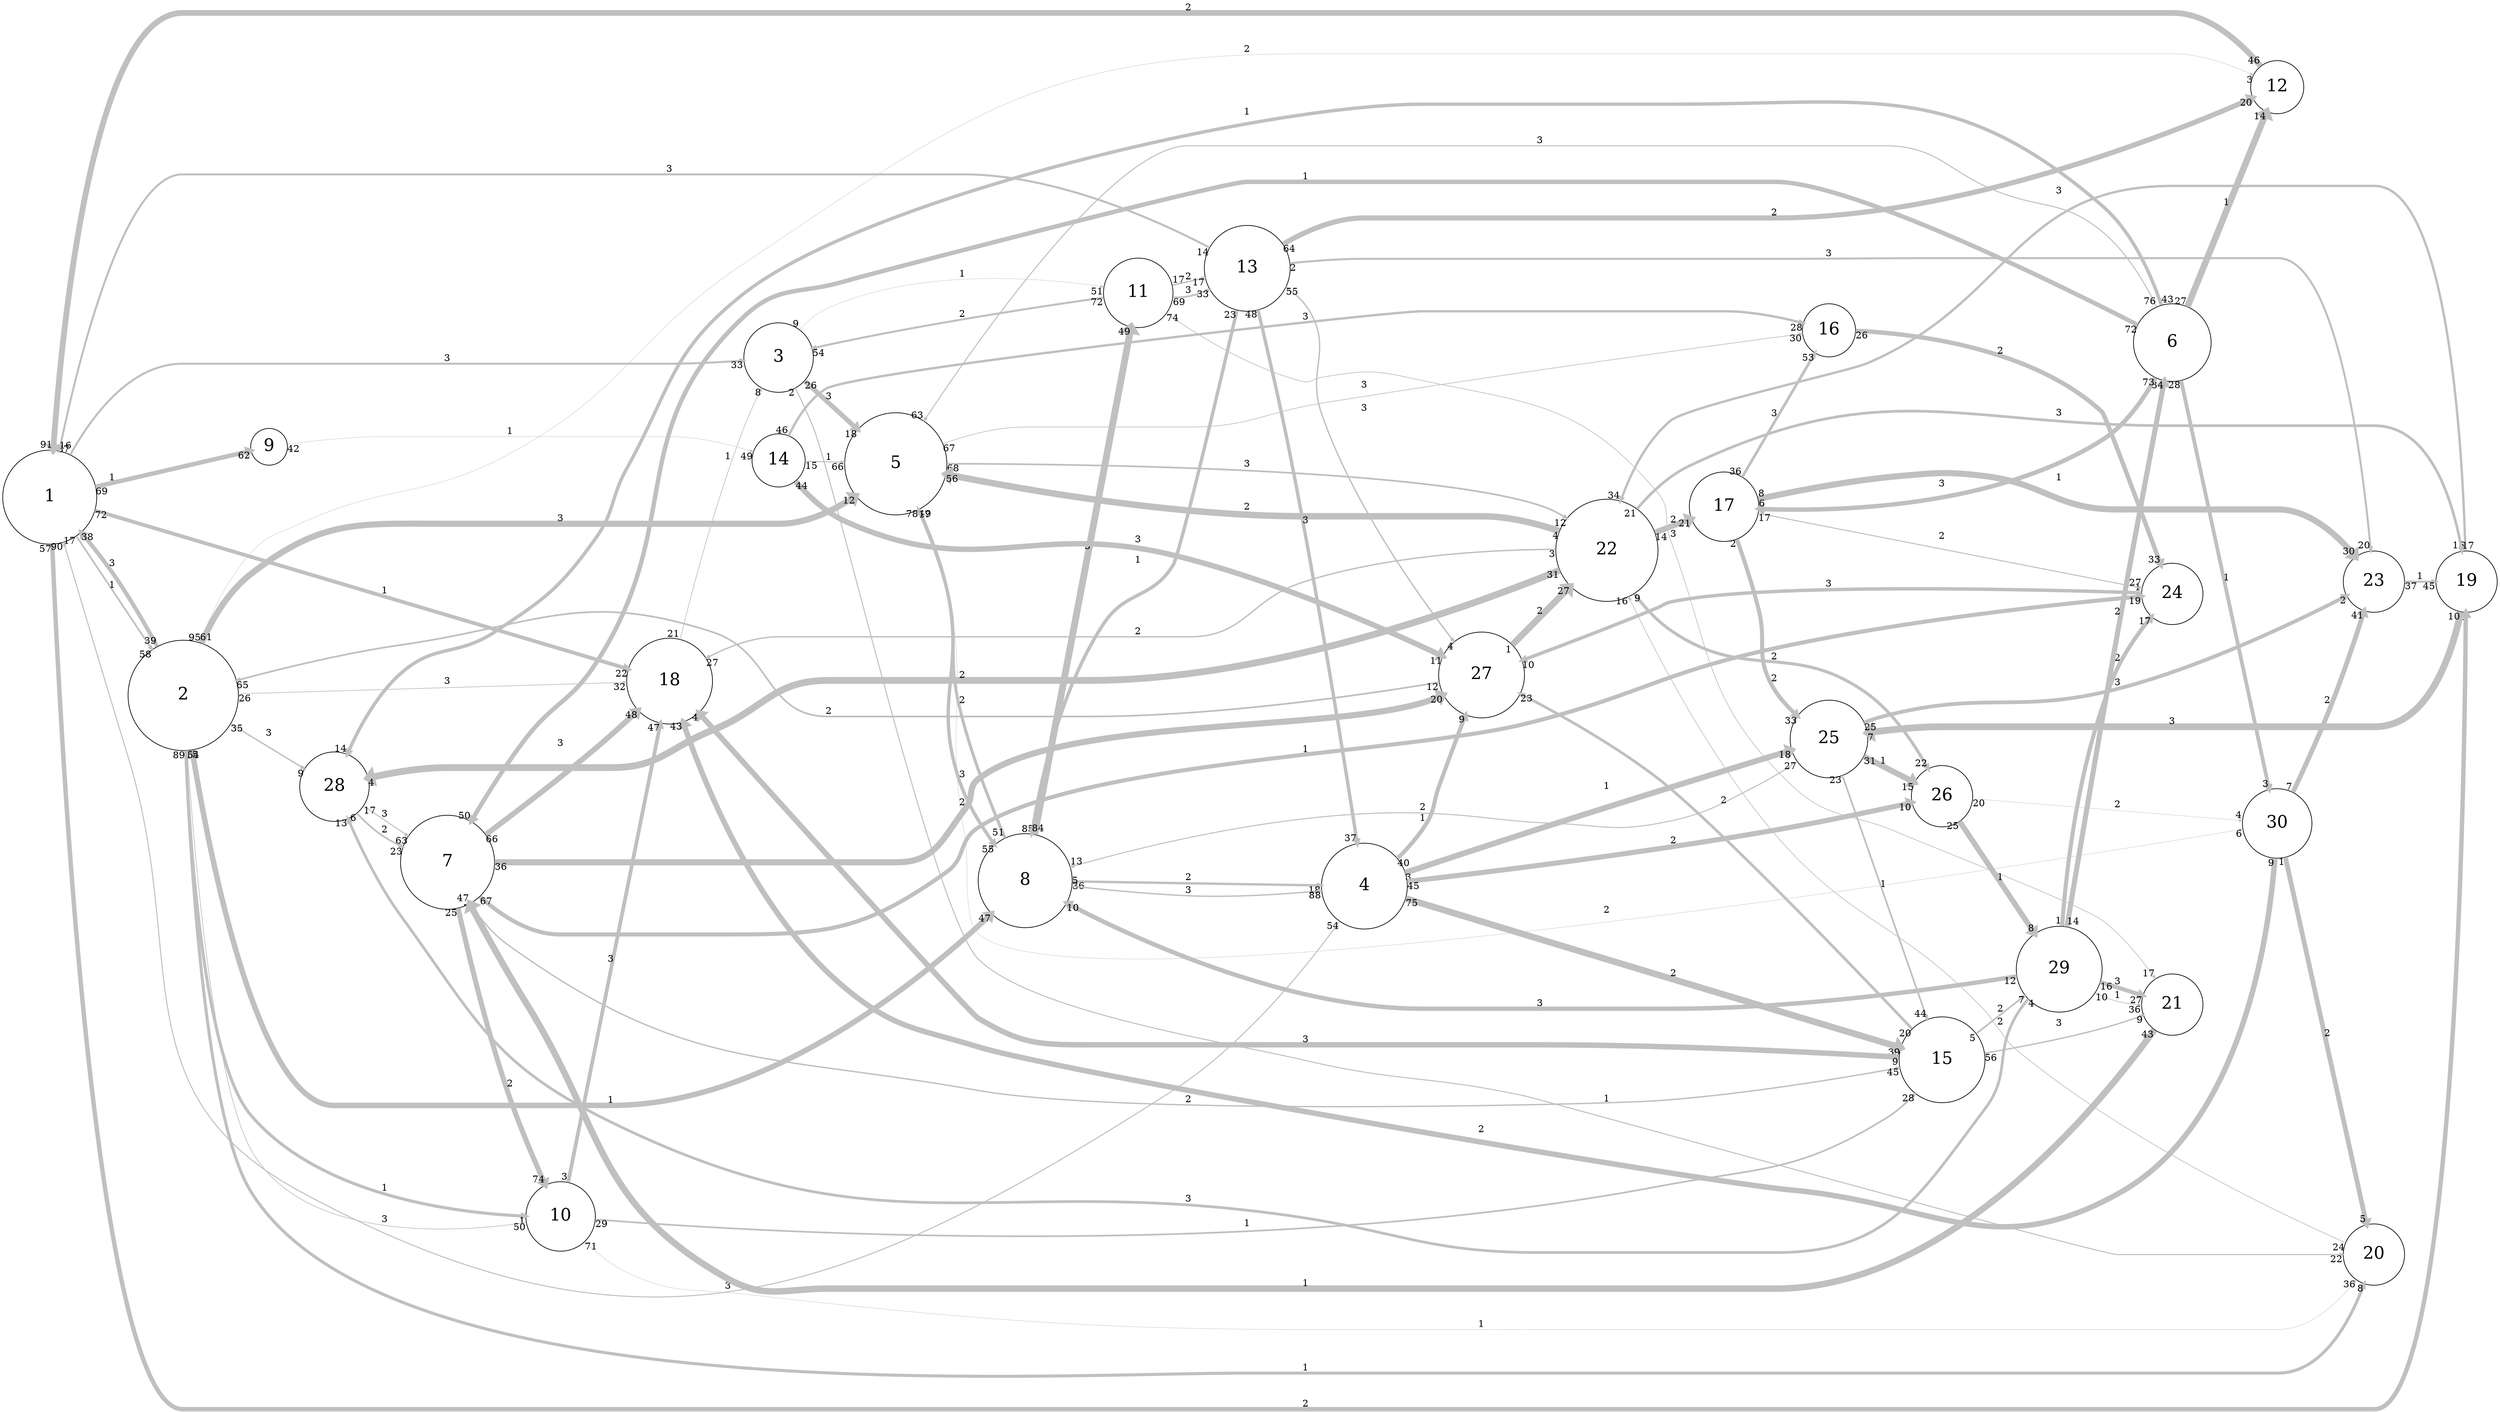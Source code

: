 digraph "" {
	graph [bb="0,0,3597,2015.5",
		overlap=false,
		rankdir=LR,
		ratio=0.5,
		scale=1,
		splines=spline
	];
	node [fontsize=25,
		label="\N",
		shape=circle
	];
	edge [arrowsize=0.5,
		splines=true
	];
	0	[height=1.9167,
		label=1,
		pos="69,742",
		width=1.9167];
	1	[height=2.25,
		label=2,
		pos="262,1063",
		width=2.25];
	0 -> 1	[key=0,
		capacity=1,
		color=grey,
		from_pd=16,
		head_lp="208.82,988.22",
		headlabel=58,
		label=1,
		lp="159,918.25",
		penwidth=2.5,
		pos="e,215.57,996.47 101.28,803.48 116.98,833.53 136.66,870.03 155.62,902 172.84,931.01 192.86,962.18 210.81,989.3",
		pt=16,
		tail_lp="108.03,811.73",
		taillabel=17,
		to_pd=57];
	2	[height=1.4167,
		label=3,
		pos="1123,496",
		width=1.4167];
	0 -> 2	[key=0,
		capacity=3,
		color=grey,
		from_pd=86,
		head_lp="1085.1,446.88",
		headlabel=33,
		label=3,
		lp="646,389.25",
		penwidth=3.0,
		pos="e,1091.8,455.13 75.761,673.25 88.717,568.51 130.18,381 261,381 261,381 261,381 967,381 1014.7,381 1057.2,416.5 1085.6,448.06",
		pt=15,
		tail_lp="69.011,665",
		taillabel=87,
		to_pd=32];
	8	[height=0.75,
		label=9,
		pos="388,185",
		width=0.75];
	0 -> 8	[key=0,
		capacity=1,
		color=grey,
		from_pd=68,
		head_lp="353.91,174.16",
		headlabel=62,
		label=1,
		lp="159,246.25",
		penwidth=6.5,
		pos="e,360.66,182.41 72.478,672.86 78.346,549.62 97.305,299.12 155.62,237.5 205.93,184.35 297.85,179.69 349.39,181.81",
		pt=8,
		tail_lp="79.228,664.61",
		taillabel=69,
		to_pd=61];
	17	[height=1.75,
		label=18,
		pos="966,1001",
		width=1.75];
	0 -> 17	[key=0,
		capacity=1,
		color=grey,
		from_pd=71,
		head_lp="898.28,975.4",
		headlabel=22,
		label=1,
		lp="556,890.25",
		penwidth=5.5,
		pos="e,905.03,983.65 135.81,761.04 299.74,808.48 725.24,931.62 894.27,980.53",
		pt=10,
		tail_lp="142.56,769.29",
		taillabel=72,
		to_pd=21];
	18	[height=1.25,
		label=19,
		pos="3552,174",
		width=1.25];
	0 -> 18	[key=0,
		capacity=2,
		color=grey,
		from_pd=56,
		head_lp="3542.5,122.29",
		headlabel=1,
		label=2,
		lp="1882,8.25",
		penwidth=6.5,
		pos="e,3539.1,130.54 73.072,672.86 83.128,488.66 122.83,0 261,0 261,0 261,0 3420,0 3480.8,0 3516.9,68.572 3535.3,119.62",
		pt=8,
		tail_lp="79.822,664.61",
		taillabel=57,
		to_pd=0];
	1 -> 0	[key=0,
		capacity=3,
		color=grey,
		from_pd=38,
		head_lp="115.87,790.38",
		headlabel=38,
		label=3,
		lp="159,889.25",
		penwidth=6.0,
		pos="e,109.12,798.63 223.77,991.08 205.88,957.41 183.72,917 162.38,881.5 147.71,857.1 130.73,830.94 115.37,807.94",
		pt=9,
		tail_lp="230.52,982.83",
		taillabel=39,
		to_pd=37];
	1 -> 17	[key=0,
		capacity=3,
		color=grey,
		from_pd=25,
		head_lp="896.03,992.75",
		headlabel=32,
		label=3,
		lp="646,1009.2",
		penwidth=1.0,
		pos="e,902.78,1001 336.9,1031.3 378.92,1016 433,1001 483,1001 483,1001 483,1001 810,1001 838.28,1001 869.45,1001 896.39,1001",
		pt=19,
		tail_lp="343.65,1039.5",
		taillabel=26,
		to_pd=31];
	4	[height=2.0833,
		label=5,
		pos="1291,686",
		width=2.0833];
	1 -> 4	[key=0,
		capacity=3,
		color=grey,
		from_pd=94,
		head_lp="1208.9,679.03",
		headlabel=12,
		label=3,
		lp="809,713.25",
		penwidth=9.0,
		pos="e,1215.6,687.28 316.32,1002.3 415.85,896.2 641.61,688 881,688 881,688 881,688 1124,688 1149.9,688 1178,687.75 1203.7,687.43",
		pt=3,
		tail_lp="323.07,1010.6",
		taillabel=95,
		to_pd=11];
	7	[height=1.9167,
		label=8,
		pos="1478,1082",
		width=1.9167];
	1 -> 7	[key=0,
		capacity=1,
		color=grey,
		from_pd=4,
		head_lp="1401.9,1072.7",
		headlabel=47,
		label=1,
		lp="882,1080.2",
		penwidth=8.0,
		pos="e,1408.6,1080.9 343.12,1064.3 563.44,1067.7 1176.6,1077.3 1396.9,1080.7",
		pt=5,
		tail_lp="346.5,1056",
		taillabel=5,
		to_pd=46];
	9	[height=1.4167,
		label=10,
		pos="809,1432",
		width=1.4167];
	1 -> 9	[key=0,
		capacity=1,
		color=grey,
		from_pd=88,
		head_lp="771.36,1478",
		headlabel=1,
		label=1,
		lp="556,1552.2",
		penwidth=4.5,
		pos="e,774.74,1469.8 269.95,1144 283.23,1243.7 321.74,1410 433,1492 534.11,1566.5 596.98,1552.9 715,1510 734.05,1503.1 751.91,1490.3 \
766.79,1477.1",
		pt=12,
		tail_lp="263.2,1152.2",
		taillabel=89,
		to_pd=0];
	11	[height=1.0833,
		label=12,
		pos="3280,1811",
		width=1.0833];
	1 -> 11	[key=0,
		capacity=2,
		color=grey,
		from_pd=60,
		head_lp="3246.3,1844.1",
		headlabel=3,
		label=2,
		lp="1798,1893.2",
		penwidth=0.5,
		pos="e,3249.7,1835.8 267.44,1144.1 280.99,1351.4 330.65,1885 483,1885 483,1885 483,1885 3131,1885 3173.7,1885 3216.7,1860.1 3245.2,1839.2",
		pt=20,
		tail_lp="274.19,1152.3",
		taillabel=61,
		to_pd=2];
	19	[height=1.25,
		label=20,
		pos="3419,1392",
		width=1.25];
	1 -> 19	[key=0,
		capacity=1,
		color=grey,
		from_pd=0,
		head_lp="3413.9,1445.6",
		headlabel=8,
		label=1,
		lp="1882,1955.2",
		penwidth=4.5,
		pos="e,3417.3,1437.4 267.78,1144.2 278.6,1311.9 308.22,1690.7 361,1808 394.72,1883 400.8,1947 483,1947 483,1947 483,1947 2715,1947 2865.1,\
1947 2899.9,1989 3050,1989 3050,1989 3050,1989 3281,1989 3391.2,1989 3412.8,1597.4 3417,1448.5",
		pt=12,
		tail_lp="264.4,1152.4",
		taillabel=1,
		to_pd=7];
	27	[height=1.4167,
		label=28,
		pos="484,1432",
		width=1.4167];
	1 -> 27	[key=0,
		capacity=3,
		color=grey,
		from_pd=34,
		head_lp="453.59,1380.1",
		headlabel=9,
		label=3,
		lp="388,1320.2",
		penwidth=2.0,
		pos="e,456.97,1388.3 304.38,1132.4 347.61,1204.9 414.39,1316.9 452.88,1381.5",
		pt=17,
		tail_lp="311.13,1140.7",
		taillabel=35,
		to_pd=8];
	2 -> 4	[key=0,
		capacity=3,
		color=grey,
		from_pd=25,
		head_lp="1234.1,621.44",
		headlabel=18,
		label=3,
		lp="1195,588.25",
		penwidth=7.0,
		pos="e,1240.8,629.69 1157.2,533.99 1179,558.93 1208,592.18 1233.4,621.23",
		pt=7,
		tail_lp="1163.9,542.24",
		taillabel=26,
		to_pd=17];
	2 -> 19	[key=0,
		capacity=1,
		color=grey,
		from_pd=1,
		head_lp="3366.8,1383.8",
		headlabel=22,
		label=1,
		lp="2316,1287.2",
		penwidth=1.5,
		pos="e,3373.6,1392 1124.1,547.42 1125.7,719.73 1142.6,1266 1290,1266 1290,1266 1290,1266 1714,1266 2160.6,1266 2275.3,1255.6 2717.4,1319 \
2867.2,1340.5 2898.6,1392 3050,1392 3050,1392 3050,1392 3281,1392 3309.3,1392 3340.8,1392 3366.5,1392",
		pt=18,
		tail_lp="1120.7,555.67",
		taillabel=2,
		to_pd=21];
	10	[height=1.4167,
		label=11,
		pos="1641,439",
		width=1.4167];
	2 -> 10	[key=0,
		capacity=1,
		color=grey,
		from_pd=8,
		head_lp="1585.1,432.49",
		headlabel=51,
		label=1,
		lp="1388,401.25",
		penwidth=0.5,
		pos="e,1591.8,424.24 1155.6,456.24 1165.9,445.73 1178.3,435.52 1191.6,429 1321.5,365.68 1498.8,399.44 1586.4,422.79",
		pt=20,
		tail_lp="1152.2,447.99",
		taillabel=9,
		to_pd=50];
	13	[height=1.0833,
		label=14,
		pos="1123,118",
		width=1.0833];
	8 -> 13	[key=0,
		capacity=1,
		color=grey,
		from_pd=41,
		head_lp="1080.4,142.5",
		headlabel=49,
		label=1,
		lp="737,171.25",
		penwidth=0.5,
		pos="e,1087.1,134.25 414.74,179.45 447.25,172.93 505,163 555,163 555,163 555,163 967,163 1007.3,163 1051.2,148.82 1081.9,136.38",
		pt=20,
		tail_lp="421.49,171.2",
		taillabel=42,
		to_pd=48];
	17 -> 2	[key=0,
		capacity=1,
		color=grey,
		from_pd=20,
		head_lp="1111.1,554.95",
		headlabel=8,
		label=1,
		lp="1050,836.25",
		penwidth=1.0,
		pos="e,1114.4,546.7 996.14,945.63 1014.6,908.61 1037.9,858.38 1053.4,812 1082.8,723.5 1103,616.78 1113.5,552.76",
		pt=19,
		tail_lp="1002.9,937.38",
		taillabel=21,
		to_pd=7];
	24	[height=1.5833,
		label=25,
		pos="2635,766",
		width=1.5833];
	18 -> 24	[key=0,
		capacity=3,
		color=grey,
		from_pd=9,
		head_lp="2664.1,710.56",
		headlabel=7,
		label=3,
		lp="3130,545.25",
		penwidth=10.0,
		pos="e,2667.5,718.81 3508.3,186.11 3465.1,199.89 3397.8,225.58 3349.6,264 3255.7,338.89 3285.2,410.76 3187,480 3012.1,603.31 2903.3,513.8 \
2735,646 2712.4,663.72 2691.6,687.4 2674.8,709.04",
		pt=1,
		tail_lp="3501.6,194.36",
		taillabel=10,
		to_pd=6];
	21	[height=2.0833,
		label=22,
		pos="2316,448",
		width=2.0833];
	18 -> 21	[key=0,
		capacity=3,
		color=grey,
		from_pd=14,
		head_lp="2348.8,369.15",
		headlabel=34,
		label=3,
		lp="2967,70.25",
		penwidth=3.5,
		pos="e,2342,377.4 3527.8,135.77 3504.9,103.32 3466.5,62 3420,62 2713,62 2713,62 2713,62 2553.3,62 2504.3,125.15 2408.6,253 2382.6,287.78 \
2361.3,331.15 2345.8,368.14",
		pt=14,
		tail_lp="3521,127.52",
		taillabel=15,
		to_pd=33];
	4 -> 7	[key=0,
		capacity=3,
		color=grey,
		from_pd=77,
		head_lp="1443.2,1010.4",
		headlabel=55,
		label=3,
		lp="1388,895.25",
		penwidth=5.0,
		pos="e,1449.9,1018.6 1325.9,752.81 1345.4,791.88 1370.3,842.25 1391.4,887.5 1409.9,927.23 1429.7,971.98 1445.6,1008.5",
		pt=11,
		tail_lp="1319.1,761.06",
		taillabel=78,
		to_pd=54];
	15	[height=1.0833,
		label=16,
		pos="2635,455",
		width=1.0833];
	4 -> 15	[key=0,
		capacity=3,
		color=grey,
		from_pd=66,
		head_lp="2593,480.53",
		headlabel=30,
		label=3,
		lp="1966,647.25",
		penwidth=1.0,
		pos="e,2599.7,472.28 1366.4,684.06 1562.9,676.98 2109.7,644.61 2536,499 2555.5,492.34 2576.4,483.23 2593.9,475.03",
		pt=19,
		tail_lp="1373.1,675.81",
		taillabel=67,
		to_pd=29];
	4 -> 21	[key=0,
		capacity=3,
		color=grey,
		from_pd=67,
		head_lp="2233.9,444.19",
		headlabel=12,
		label=3,
		lp="1798,338.25",
		penwidth=2.5,
		pos="e,2240.7,452.44 1322.5,617.79 1338.3,587.06 1359.6,551.57 1384.6,524 1504.4,392.2 1559.3,358.66 1735,329.5 1790.2,320.33 1810.7,\
304.78 1861,329.5 1888.4,343 1876.7,368.43 1903,384 2004.7,444.19 2144.3,453.63 2232.1,452.57",
		pt=16,
		tail_lp="1315.8,609.54",
		taillabel=68,
		to_pd=11];
	29	[height=1.4167,
		label=30,
		pos="3280,943",
		width=1.4167];
	4 -> 29	[key=0,
		capacity=2,
		color=grey,
		from_pd=48,
		head_lp="3231,911.7",
		headlabel=6,
		label=2,
		lp="2316,657.25",
		penwidth=0.5,
		pos="e,3234.3,919.95 1364.2,703.8 1420.6,716.01 1501,729.71 1572.4,728 2070,716.09 2212,568.23 2692,700 2898.8,756.78 3130.2,867.52 3229.4,\
917.47",
		pt=20,
		tail_lp="1370.9,695.55",
		taillabel=49,
		to_pd=5];
	7 -> 4	[key=0,
		capacity=2,
		color=grey,
		from_pd=50,
		head_lp="1326.6,763.58",
		headlabel=17,
		label=2,
		lp="1388,921.25",
		penwidth=4.5,
		pos="e,1319.9,755.33 1444.2,1021.6 1426,987.43 1403.3,943.69 1384.6,904 1363.3,858.64 1341.2,807.02 1324,765.41",
		pt=12,
		tail_lp="1450.9,1013.4",
		taillabel=51,
		to_pd=16];
	7 -> 10	[key=0,
		capacity=3,
		color=grey,
		from_pd=84,
		head_lp="1620.8,496.83",
		headlabel=49,
		label=3,
		lp="1569,731.25",
		penwidth=10.0,
		pos="e,1627.6,488.58 1495.8,1015 1527.2,889.68 1594.3,621.54 1624.6,500.51",
		pt=1,
		tail_lp="1489,1006.8",
		taillabel=85,
		to_pd=48];
	3	[height=1.75,
		label=4,
		pos="1966,924",
		width=1.75];
	7 -> 3	[key=0,
		capacity=2,
		color=grey,
		from_pd=35,
		head_lp="1898,931.41",
		headlabel=18,
		label=2,
		lp="1713,1002.2",
		penwidth=3.5,
		pos="e,1904.7,939.66 1541.1,1053.7 1549.3,1050.3 1557.6,1046.9 1565.6,1044 1679.2,1002.2 1814.8,963.81 1895.2,942.21",
		pt=14,
		tail_lp="1547.8,1045.4",
		taillabel=36,
		to_pd=17];
	7 -> 3	[key=1,
		capacity=3,
		color=grey,
		from_pd=4,
		head_lp="1905.1,965.31",
		headlabel=88,
		label=3,
		lp="1713,1048.2",
		penwidth=2.0,
		pos="e,1911.9,957.06 1547.1,1076.3 1555.6,1075.1 1564.2,1073.7 1572.4,1072 1703.9,1044.9 1737.8,1036.2 1861,983 1875.7,976.67 1890.9,\
968.82 1905,960.93",
		pt=17,
		tail_lp="1550.4,1068",
		taillabel=5,
		to_pd=87];
	9 -> 1	[key=0,
		capacity=3,
		color=grey,
		from_pd=49,
		head_lp="338.92,1095.5",
		headlabel=54,
		label=3,
		lp="556,1252.2",
		penwidth=1.0,
		pos="e,332.17,1103.8 770.42,1398.6 753.82,1384.4 733.83,1367.9 715,1354 586.81,1259.6 428.74,1161.8 337.54,1107",
		pt=19,
		tail_lp="763.67,1390.4",
		taillabel=50,
		to_pd=53];
	9 -> 17	[key=0,
		capacity=3,
		color=grey,
		from_pd=2,
		head_lp="936.91,1068.6",
		headlabel=47,
		label=3,
		lp="882,1237.2",
		penwidth=5.5,
		pos="e,943.66,1060.3 827.18,1384.2 854.56,1308.1 908.23,1158.9 939.91,1070.8",
		pt=10,
		tail_lp="830.55,1376",
		taillabel=3,
		to_pd=46];
	9 -> 19	[key=0,
		capacity=1,
		color=grey,
		from_pd=70,
		head_lp="3397.8,1435.9",
		headlabel=36,
		label=1,
		lp="2135,1504.2",
		penwidth=0.5,
		pos="e,3391,1427.6 852.67,1458.8 882.87,1475.1 924.95,1493 965,1493 965,1493 965,1493 2052,1493 2278.6,1493 2334.8,1510.2 2560.4,1532 \
2788.7,1554.1 2844,1578.6 3073,1592 3123.6,1595 3139.5,1609.7 3187,1592 3272.6,1560.1 3347.6,1480.5 3387.5,1431.9",
		pt=20,
		tail_lp="859.42,1450.5",
		taillabel=71,
		to_pd=35];
	14	[height=1.75,
		label=15,
		pos="2798,1248",
		width=1.75];
	9 -> 14	[key=0,
		capacity=1,
		color=grey,
		from_pd=28,
		head_lp="2763.2,1287.4",
		headlabel=28,
		label=1,
		lp="1798,1440.2",
		penwidth=2.5,
		pos="e,2756.5,1295.7 860.26,1432 890.59,1432 930.02,1432 965,1432 965,1432 965,1432 1883,1432 2185.2,1432 2261.5,1418.4 2560.4,1374 2619.5,\
1365.2 2639,1373.6 2692,1346 2713.4,1334.9 2733.6,1318.2 2750.4,1301.7",
		pt=16,
		tail_lp="867.01,1423.8",
		taillabel=29,
		to_pd=27];
	11 -> 0	[key=0,
		capacity=2,
		color=grey,
		from_pd=45,
		head_lp="66.404,819.62",
		headlabel=91,
		label=2,
		lp="1713,2007.2",
		penwidth=8.5,
		pos="e,73.154,811.37 3255.2,1841.3 3238.3,1860.7 3213.8,1884.9 3187,1899 2997.1,1998.5 2929.4,1999 2715,1999 261,1999 261,1999 261,1999 \
141.65,1999 87.633,1101.8 73.747,823.37",
		pt=4,
		tail_lp="3262,1849.5",
		taillabel=46,
		to_pd=90];
	19 -> 21	[key=0,
		capacity=2,
		color=grey,
		from_pd=23,
		head_lp="2361.9,520.73",
		headlabel=16,
		label=2,
		lp="2883,606.25",
		penwidth=1.0,
		pos="e,2355.2,512.48 3417.2,1346.8 3414.3,1195.9 3401.3,716.3 3356.4,665 3265.1,560.8 3190.5,598 3052,598 2484,598 2484,598 2484,598 \
2431.6,598 2388.1,556.58 2358.7,517.26",
		pt=19,
		tail_lp="3410.5,1338.5",
		taillabel=24,
		to_pd=15];
	6	[height=1.9167,
		label=7,
		pos="646,1432",
		width=1.9167];
	27 -> 6	[key=0,
		capacity=3,
		color=grey,
		from_pd=16,
		head_lp="570.96,1428.6",
		headlabel=63,
		label=3,
		lp="556,1428.2",
		penwidth=1.5,
		pos="e,577.71,1420.3 534.37,1422.6 540.5,1421.7 546.69,1421 552.62,1420.5 558.47,1420 564.51,1419.9 570.58,1420",
		pt=18,
		tail_lp="541.12,1414.4",
		taillabel=17,
		to_pd=62];
	27 -> 6	[key=1,
		capacity=2,
		color=grey,
		from_pd=5,
		head_lp="570.16,1445.3",
		headlabel=23,
		label=2,
		lp="556,1445.2",
		penwidth=2.5,
		pos="e,576.91,1437.1 535.2,1436.1 541.07,1436.5 546.98,1436.8 552.62,1437 557.79,1437.2 563.11,1437.3 568.47,1437.2",
		pt=16,
		tail_lp="538.58,1444.4",
		taillabel=6,
		to_pd=22];
	10 -> 2	[key=0,
		capacity=2,
		color=grey,
		from_pd=71,
		head_lp="1180.7,482.23",
		headlabel=54,
		label=2,
		lp="1388,475.25",
		penwidth=3.0,
		pos="e,1173.9,490.48 1590,444.52 1494.4,455.09 1285.7,478.14 1183.2,489.46",
		pt=15,
		tail_lp="1583.3,452.77",
		taillabel=72,
		to_pd=53];
	12	[height=1.75,
		label=13,
		pos="1798,418",
		width=1.75];
	10 -> 12	[key=0,
		capacity=2,
		color=grey,
		from_pd=16,
		head_lp="1728,405.98",
		headlabel=17,
		label=2,
		lp="1713,425.25",
		penwidth=2.0,
		pos="e,1734.8,414.23 1689.2,421.18 1696,419.25 1702.9,417.59 1709.6,416.5 1715.2,415.6 1721,414.99 1726.8,414.61",
		pt=17,
		tail_lp="1695.9,429.43",
		taillabel=17,
		to_pd=16];
	10 -> 12	[key=1,
		capacity=3,
		color=grey,
		from_pd=68,
		head_lp="1729.2,438.3",
		headlabel=33,
		label=3,
		lp="1713,442.25",
		penwidth=2.5,
		pos="e,1735.9,430.05 1692.1,435.67 1700.2,434.93 1708.5,434.04 1716.4,433 1719.9,432.52 1723.6,432 1727.3,431.43",
		pt=16,
		tail_lp="1698.8,443.92",
		taillabel=69,
		to_pd=32];
	20	[height=1.25,
		label=21,
		pos="3130,1199",
		width=1.25];
	10 -> 20	[key=0,
		capacity=3,
		color=grey,
		from_pd=73,
		head_lp="3116.8,1150.2",
		headlabel=17,
		label=3,
		lp="2412,1092.2",
		penwidth=1.0,
		pos="e,3110,1158.4 1649.7,489.68 1669.4,601.14 1732.8,867.79 1903,996 2081.2,1130.2 2680.9,1073.1 2904,1072 2960,1071.7 2979.7,1047.4 \
3030,1072 3064.4,1088.8 3090.3,1124 3107,1153.1",
		pt=19,
		tail_lp="1642.9,497.93",
		taillabel=74,
		to_pd=16];
	3 -> 0	[key=0,
		capacity=3,
		color=grey,
		from_pd=53,
		head_lp="145.06,732.31",
		headlabel=90,
		label=3,
		lp="1050,775.25",
		penwidth=1.5,
		pos="e,138.31,740.56 1906.2,903.3 1851.4,884.92 1767.2,858.89 1692,845 1104,736.39 377.92,737.02 145.38,740.45",
		pt=18,
		tail_lp="1899.4,911.55",
		taillabel=54,
		to_pd=89];
	3 -> 14	[key=0,
		capacity=2,
		color=grey,
		from_pd=74,
		head_lp="2735.6,1209.4",
		headlabel=39,
		label=2,
		lp="2412,1068.2",
		penwidth=9.5,
		pos="e,2742.3,1217.6 2027.5,939.1 2114.7,961.58 2279.9,1007 2415.4,1060.5 2529.7,1105.7 2656.8,1171.4 2731.7,1211.9",
		pt=2,
		tail_lp="2034.3,947.35",
		taillabel=75,
		to_pd=38];
	3 -> 24	[key=0,
		capacity=1,
		color=grey,
		from_pd=2,
		head_lp="2572.3,787.27",
		headlabel=18,
		label=1,
		lp="2316,866.25",
		penwidth=8.5,
		pos="e,2579,779.02 2027.7,909.63 2152.5,880.05 2437.5,812.55 2567.3,781.79",
		pt=4,
		tail_lp="2031,901.38",
		taillabel=3,
		to_pd=17];
	25	[height=1.25,
		label=26,
		pos="2798,917",
		width=1.25];
	3 -> 25	[key=0,
		capacity=2,
		color=grey,
		from_pd=44,
		head_lp="2747.6,921.5",
		headlabel=10,
		label=2,
		lp="2412,941.25",
		penwidth=7.5,
		pos="e,2754.4,929.75 2029.2,925.45 2156.9,928.36 2457.9,934.79 2710.6,937 2713.6,937.03 2714.4,937.37 2717.4,937 2725.7,935.97 2734.5,\
934.34 2743,932.46",
		pt=6,
		tail_lp="2035.9,929.58",
		taillabel=45,
		to_pd=9];
	26	[height=1.75,
		label=27,
		pos="2135,274",
		width=1.75];
	3 -> 26	[key=0,
		capacity=1,
		color=grey,
		from_pd=39,
		head_lp="2115,343.24",
		headlabel=9,
		label=1,
		lp="2051,607.25",
		penwidth=6.0,
		pos="e,2118.3,334.99 1982.7,862.85 2013.7,742.32 2082.5,474.62 2115.5,345.88",
		pt=9,
		tail_lp="1976,854.6",
		taillabel=40,
		to_pd=8];
	14 -> 17	[key=0,
		capacity=3,
		color=grey,
		from_pd=8,
		head_lp="1006.2,1038.4",
		headlabel=4,
		label=3,
		lp="1882,1381.2",
		penwidth=8.0,
		pos="e,1009.5,1046.6 2744.5,1281.2 2698.1,1308.5 2627.6,1344.9 2560.4,1360 2557.4,1360.7 2556.6,1360 2553.6,1360 2033.9,1357.7 1898.9,\
1406 1384.6,1331 1296.8,1318.2 1265.5,1329.1 1191.6,1280 1093,1214.5 1105.1,1159.7 1029,1069 1025.2,1064.5 1021.3,1059.9 1017.3,\
1055.4",
		pt=5,
		tail_lp="2741.1,1289.5",
		taillabel=9,
		to_pd=3];
	14 -> 26	[key=0,
		capacity=2,
		color=grey,
		from_pd=19,
		head_lp="2133.4,345.43",
		headlabel=23,
		label=2,
		lp="2485,1025.2",
		penwidth=4.0,
		pos="e,2140.1,337.18 2753.2,1203.1 2703.6,1153.6 2618.7,1073.8 2536,1017.5 2414.3,934.68 2328.6,985.31 2241,867 2180.8,785.61 2151.6,\
487.88 2140.9,347.8",
		pt=13,
		tail_lp="2760,1211.3",
		taillabel=20,
		to_pd=22];
	14 -> 20	[key=0,
		capacity=3,
		color=grey,
		from_pd=55,
		head_lp="3081.8,1198.6",
		headlabel=9,
		label=3,
		lp="2967,1242.2",
		penwidth=2.0,
		pos="e,3085.2,1206.8 2860.8,1240 2907.4,1233.8 2972.8,1224.9 3030,1216 3045.4,1213.6 3062.1,1210.8 3077.4,1208.2",
		pt=17,
		tail_lp="2867.6,1231.7",
		taillabel=56,
		to_pd=8];
	28	[height=1.75,
		label=29,
		pos="2967,1144",
		width=1.75];
	14 -> 28	[key=0,
		capacity=2,
		color=grey,
		from_pd=4,
		head_lp="2909.6,1185.3",
		headlabel=7,
		label=2,
		lp="2883,1204.2",
		penwidth=2.5,
		pos="e,2912.9,1177 2851.8,1215.1 2868.9,1204.5 2887.9,1192.6 2905.5,1181.7",
		pt=16,
		tail_lp="2848.5,1223.3",
		taillabel=5,
		to_pd=6];
	24 -> 7	[key=0,
		capacity=2,
		color=grey,
		from_pd=26,
		head_lp="1553.3,1081.8",
		headlabel=13,
		label=2,
		lp="2051,1079.2",
		penwidth=1.5,
		pos="e,1546.6,1073.6 2623.9,822.19 2611.9,872.15 2586.6,943.13 2536,982 2364.2,1113.9 1781.7,1057.4 1565.6,1072 1561.8,1072.3 1557.8,\
1072.6 1553.8,1072.9",
		pt=18,
		tail_lp="2617.2,830.44",
		taillabel=27,
		to_pd=12];
	24 -> 14	[key=0,
		capacity=1,
		color=grey,
		from_pd=22,
		head_lp="2783.9,1180.2",
		headlabel=44,
		label=1,
		lp="2714,1015.2",
		penwidth=2.5,
		pos="e,2777.1,1188.4 2654,819.89 2683.5,908.21 2742.1,1083.6 2774.4,1180.2",
		pt=16,
		tail_lp="2660.8,828.14",
		taillabel=23,
		to_pd=43];
	24 -> 25	[key=0,
		capacity=1,
		color=grey,
		from_pd=30,
		head_lp="2761.1,875.21",
		headlabel=15,
		label=1,
		lp="2714,840.25",
		penwidth=8.5,
		pos="e,2767.8,883.46 2680.9,800.24 2693,810 2706,820.88 2717.4,831.5 2731.9,845 2746.9,860.65 2760,874.85",
		pt=4,
		tail_lp="2687.6,808.49",
		taillabel=31,
		to_pd=14];
	22	[height=1.25,
		label=23,
		pos="3419,330",
		width=1.25];
	24 -> 22	[key=0,
		capacity=3,
		color=grey,
		from_pd=24,
		head_lp="3400.5,377.75",
		headlabel=2,
		label=3,
		lp="3051,658.25",
		penwidth=5.5,
		pos="e,3397.2,369.5 2670.9,721.15 2700.5,688.51 2746.2,650 2797,650 2797,650 2797,650 3052,649.5 3214.4,649.5 3339.5,468.78 3391.6,379.18",
		pt=10,
		tail_lp="2677.6,712.9",
		taillabel=25,
		to_pd=1];
	25 -> 29	[key=0,
		capacity=2,
		color=grey,
		from_pd=19,
		head_lp="3225.4,932.03",
		headlabel=4,
		label=2,
		lp="3051,938.25",
		penwidth=0.5,
		pos="e,3228.7,940.28 2843.3,919.4 2931,924.15 3126.7,934.75 3223.1,939.97",
		pt=20,
		tail_lp="2850,911.15",
		taillabel=20,
		to_pd=3];
	25 -> 28	[key=0,
		capacity=1,
		color=grey,
		from_pd=24,
		head_lp="2925.4,1085.2",
		headlabel=8,
		label=1,
		lp="2883,1038.2",
		penwidth=8.0,
		pos="e,2928.8,1093.4 2825.5,952.97 2851.3,988.11 2891.1,1042.2 2921.8,1083.9",
		pt=5,
		tail_lp="2832.2,961.22",
		taillabel=25,
		to_pd=7];
	26 -> 1	[key=0,
		capacity=2,
		color=grey,
		from_pd=11,
		head_lp="294.11,983.15",
		headlabel=65,
		label=2,
		lp="1195,270.25",
		penwidth=2.5,
		pos="e,300.86,991.4 2073.1,259.77 1923.2,227.47 1526,158.51 1216,254 807.36,379.86 741.2,516.62 433,813 380.97,863.04 335.78,931.46 305.1,\
984.08",
		pt=16,
		tail_lp="2066.4,251.52",
		taillabel=12,
		to_pd=64];
	26 -> 21	[key=0,
		capacity=2,
		color=grey,
		from_pd=0,
		head_lp="2254.9,404.37",
		headlabel=27,
		label=2,
		lp="2220,364.25",
		penwidth=9.5,
		pos="e,2261.6,396.12 2180.7,317.46 2202.6,338.71 2229.2,364.62 2253,387.74",
		pt=2,
		tail_lp="2177.3,325.71",
		taillabel=1,
		to_pd=26];
	23	[height=1.25,
		label=24,
		pos="3130,426",
		width=1.25];
	15 -> 23	[key=0,
		capacity=2,
		color=grey,
		from_pd=25,
		head_lp="3078.1,420.35",
		headlabel=33,
		label=2,
		lp="2883,449.25",
		penwidth=6.5,
		pos="e,3084.8,428.6 2674.3,452.75 2760.9,447.65 2972.2,435.22 3073.3,429.28",
		pt=8,
		tail_lp="2681,444.5",
		taillabel=26,
		to_pd=32];
	21 -> 17	[key=0,
		capacity=2,
		color=grey,
		from_pd=2,
		head_lp="1036,993.06",
		headlabel=27,
		label=2,
		lp="1641,778.25",
		penwidth=2.0,
		pos="e,1029.3,1001.3 2272.9,509.7 2226.9,571.57 2147.4,664.05 2054.4,710 1867.8,802.14 1780.9,686.75 1590,769.5 1484.8,815.08 1495.8,\
886.83 1391.4,934 1274.9,986.61 1124.1,998.81 1037.2,1001.1",
		pt=17,
		tail_lp="2269.5,517.95",
		taillabel=3,
		to_pd=26];
	21 -> 18	[key=0,
		capacity=3,
		color=grey,
		from_pd=20,
		head_lp="3500.1,167.11",
		headlabel=17,
		label=3,
		lp="2967,244.25",
		penwidth=4.0,
		pos="e,3506.8,175.36 2378.9,406.41 2430,374.31 2505.6,331.83 2578,310 2916.9,207.8 3345.9,181.92 3496.1,175.79",
		pt=13,
		tail_lp="2385.7,414.66",
		taillabel=21,
		to_pd=16];
	21 -> 4	[key=0,
		capacity=2,
		color=grey,
		from_pd=3,
		head_lp="1364.3,658.74",
		headlabel=56,
		label=2,
		lp="1798,588.25",
		penwidth=9.5,
		pos="e,1357.5,650.49 2253,489.44 2243.4,494.62 2233.3,499.36 2223.4,503 1868.7,632.97 1744.2,524.26 1384.6,640 1379.4,641.67 1374.2,643.59 \
1368.9,645.68",
		pt=2,
		tail_lp="2249.6,497.69",
		taillabel=4,
		to_pd=55];
	21 -> 27	[key=0,
		capacity=2,
		color=grey,
		from_pd=30,
		head_lp="512.06,1383.3",
		headlabel=4,
		label=2,
		lp="1388,556.25",
		penwidth=10.0,
		pos="e,515.43,1391.6 2242.6,463.52 2236.1,464.75 2229.6,465.94 2223.4,467 2000.7,504.95 1414.3,493.85 1216,602 1118.1,655.39 1131,712.99 \
1053.4,793 990.62,857.66 965.37,863.96 903,929 752.83,1085.6 593.95,1288.7 523.03,1381.6",
		pt=1,
		tail_lp="2235.8,471.77",
		taillabel=31,
		to_pd=3];
	21 -> 25	[key=0,
		capacity=2,
		color=grey,
		from_pd=8,
		head_lp="2746.9,899.34",
		headlabel=22,
		label=2,
		lp="2557,826.25",
		penwidth=4.5,
		pos="e,2753.7,907.59 2346.5,516.94 2386.6,602.88 2466.5,748.57 2578,832 2627.8,869.29 2696.1,892.33 2743.1,904.85",
		pt=12,
		tail_lp="2343.1,525.19",
		taillabel=9,
		to_pd=21];
	16	[height=1.4167,
		label=17,
		pos="2485,439",
		width=1.4167];
	21 -> 16	[key=0,
		capacity=2,
		color=grey,
		from_pd=13,
		head_lp="2427.2,433.45",
		headlabel=21,
		label=2,
		lp="2412,451.25",
		penwidth=8.5,
		pos="e,2434,441.7 2391.2,444 2401.5,443.45 2412,442.88 2422,442.34",
		pt=4,
		tail_lp="2398,435.75",
		taillabel=14,
		to_pd=20];
	29 -> 17	[key=0,
		capacity=2,
		color=grey,
		from_pd=8,
		head_lp="1027.9,1023.7",
		headlabel=43,
		label=2,
		lp="2135,1221.2",
		penwidth=8.0,
		pos="e,1021.2,1032 3231.9,961.2 3070.2,1022 2522.1,1214 2052,1214 1387,1214 1387,1214 1387,1214 1348.5,1214 1139.1,1098.6 1031.3,1037.7",
		pt=5,
		tail_lp="3228.5,969.45",
		taillabel=9,
		to_pd=42];
	29 -> 19	[key=0,
		capacity=2,
		color=grey,
		from_pd=0,
		head_lp="3401.4,1340.6",
		headlabel=5,
		label=2,
		lp="3353,1188.2",
		penwidth=7.0,
		pos="e,3404.8,1348.8 3295.9,991.91 3321.7,1076.5 3374.5,1249.5 3401.4,1337.7",
		pt=7,
		tail_lp="3292.5,1000.2",
		taillabel=1,
		to_pd=4];
	29 -> 22	[key=0,
		capacity=2,
		color=grey,
		from_pd=6,
		head_lp="3415.3,382.4",
		headlabel=41,
		label=2,
		lp="3353,648.25",
		penwidth=7.0,
		pos="e,3408.5,374.15 3292.5,893.28 3307.4,828.72 3334.2,712.51 3356.4,613 3374,534.03 3393.8,442.52 3406.1,385.44",
		pt=7,
		tail_lp="3289.1,885.03",
		taillabel=7,
		to_pd=40];
	5	[height=1.5833,
		label=6,
		pos="3130,1526",
		width=1.5833];
	5 -> 4	[key=0,
		capacity=3,
		color=grey,
		from_pd=75,
		head_lp="1291.3,769.11",
		headlabel=63,
		label=3,
		lp="2220,1324.2",
		penwidth=1.5,
		pos="e,1298.1,760.86 3072.6,1525.6 2994.4,1523.4 2849.6,1513.2 2735,1470 2649.2,1437.7 2646.8,1390.8 2560.4,1360 2383,1296.8 1902.3,1317 \
1714,1317 1477,1317 1477,1317 1477,1317 1363.9,1317 1315,938.95 1298.7,768.09",
		pt=18,
		tail_lp="3065.9,1517.4",
		taillabel=76,
		to_pd=62];
	5 -> 11	[key=0,
		capacity=1,
		color=grey,
		from_pd=26,
		head_lp="3267.8,1768.2",
		headlabel=14,
		label=1,
		lp="3208,1685.2",
		penwidth=9.5,
		pos="e,3261.1,1776.4 3157.1,1576.3 3185,1629.9 3228.6,1714 3255.4,1765.6",
		pt=2,
		tail_lp="3163.9,1584.5",
		taillabel=27,
		to_pd=13];
	5 -> 27	[key=0,
		capacity=1,
		color=grey,
		from_pd=42,
		head_lp="477.31,1491.6",
		headlabel=14,
		label=1,
		lp="1798,1821.2",
		penwidth=5.0,
		pos="e,484.06,1483.4 3095.7,1571.8 3078.1,1593.4 3055.1,1618 3030,1635 2844.6,1761 2782.2,1813 2558,1813 645,1813 645,1813 645,1813 508.5,\
1813 486.52,1602.5 484.23,1494.5",
		pt=11,
		tail_lp="3088.9,1580.1",
		taillabel=43,
		to_pd=13];
	5 -> 29	[key=0,
		capacity=1,
		color=grey,
		from_pd=27,
		head_lp="3263,1000.8",
		headlabel=3,
		label=1,
		lp="3208,1242.2",
		penwidth=5.5,
		pos="e,3266.4,992.59 3145.1,1470.6 3172.9,1361 3234.8,1117.2 3263.6,1003.5",
		pt=10,
		tail_lp="3151.8,1462.4",
		taillabel=28,
		to_pd=2];
	5 -> 6	[key=0,
		capacity=1,
		color=grey,
		from_pd=71,
		head_lp="651.02,1508.7",
		headlabel=50,
		label=1,
		lp="1882,1712.2",
		penwidth=6.5,
		pos="e,657.77,1500.4 3082.6,1557.9 3031,1591.6 2944,1643.2 2861,1668 2669.4,1725.3 2613,1710 2413,1710 2050,1710 2050,1710 2050,1710 \
1900.6,1710 1863.4,1699 1714,1699 808,1699 808,1699 808,1699 719.47,1699 678.34,1590 660.19,1511.3",
		pt=8,
		tail_lp="3075.8,1549.7",
		taillabel=72,
		to_pd=49];
	5 -> 16	[key=0,
		capacity=3,
		color=grey,
		from_pd=72,
		head_lp="2488.7,497.96",
		headlabel=6,
		label=3,
		lp="2798,1457.2",
		penwidth=6.5,
		pos="e,2492,489.71 3074.3,1512.9 2977.9,1488.8 2783.4,1435.4 2735,1386 2723.8,1374.6 2557.5,854.53 2553.6,839 2524.3,720.93 2503.7,580.06 \
2493.5,500.93",
		pt=8,
		tail_lp="3067.6,1504.6",
		taillabel=73,
		to_pd=5];
	6 -> 17	[key=0,
		capacity=3,
		color=grey,
		from_pd=65,
		head_lp="921.1,1059.6",
		headlabel=48,
		label=3,
		lp="809,1288.2",
		penwidth=8.0,
		pos="e,927.85,1051.4 687.6,1377 747.43,1295.9 858.88,1144.8 920.74,1061",
		pt=5,
		tail_lp="680.85,1368.7",
		taillabel=66,
		to_pd=47];
	6 -> 9	[key=0,
		capacity=2,
		color=grey,
		from_pd=24,
		head_lp="750.94,1423.8",
		headlabel=74,
		label=2,
		lp="737,1440.2",
		penwidth=7.5,
		pos="e,757.69,1432 715.28,1432 725.5,1432 736,1432 746.08,1432",
		pt=6,
		tail_lp="722.03,1423.8",
		taillabel=25,
		to_pd=73];
	6 -> 14	[key=0,
		capacity=2,
		color=grey,
		from_pd=6,
		head_lp="2777.1,1313.2",
		headlabel=45,
		label=2,
		lp="1713,1603.2",
		penwidth=2.0,
		pos="e,2770.4,1305 705.25,1468.2 721.79,1477.1 740.17,1485.9 758,1492 1026.1,1583.5 1103.7,1595 1387,1595 1387,1595 1387,1595 1714,1595 \
1863.4,1595 1900.6,1606 2050,1606 2050,1606 2050,1606 2636,1606 2744.8,1606 2690.1,1481.2 2735,1382 2745.3,1359.1 2756.8,1334.2 \
2767.1,1312",
		pt=17,
		tail_lp="708.62,1476.4",
		taillabel=7,
		to_pd=44];
	6 -> 26	[key=0,
		capacity=2,
		color=grey,
		from_pd=35,
		head_lp="2065,280.49",
		headlabel=20,
		label=2,
		lp="1388,291.25",
		penwidth=9.0,
		pos="e,2071.7,272.24 668.96,1366.5 682.87,1324.1 700.84,1267.5 715,1217 724.39,1183.5 718.27,1172.2 733.62,1141 786.86,1032.8 823.71,\
1019.9 903,929 966.73,855.95 1014.9,859.98 1053.4,771 1083,702.56 1036.5,501.57 1072,436 1103.4,377.95 1130.7,373.49 1191.6,348 \
1409.4,256.8 1480.3,262.46 1716.4,265 1836.5,266.29 1976.1,269.68 2059.6,271.91",
		pt=3,
		tail_lp="662.21,1358.2",
		taillabel=36,
		to_pd=19];
	6 -> 23	[key=0,
		capacity=1,
		color=grey,
		from_pd=66,
		head_lp="3080.1,447.8",
		headlabel=19,
		label=1,
		lp="1882,869.25",
		penwidth=6.0,
		pos="e,3086.8,439.55 693.68,1381.6 737.9,1336 807.89,1269.5 878.62,1225 932.65,1191 1348.1,1023.3 1409,1004 1531.8,965.07 1569.3,980.2 \
1692,941 1789,910.04 1808,888.5 1903,852 2352.2,679.43 2905.1,498.32 3076.1,443.01",
		pt=9,
		tail_lp="686.93,1389.8",
		taillabel=67,
		to_pd=18];
	16 -> 24	[key=0,
		capacity=2,
		color=grey,
		from_pd=1,
		head_lp="2603.8,706.01",
		headlabel=33,
		label=2,
		lp="2557,611.25",
		penwidth=6.0,
		pos="e,2610.6,714.26 2507,485.5 2533,542.79 2577.1,640.33 2605.9,703.96",
		pt=9,
		tail_lp="2510.4,493.75",
		taillabel=2,
		to_pd=32];
	16 -> 15	[key=0,
		capacity=3,
		color=grey,
		from_pd=35,
		head_lp="2589.4,442.65",
		headlabel=53,
		label=3,
		lp="2557,455.25",
		penwidth=4.0,
		pos="e,2596.1,450.9 2536.1,444.42 2552,446.14 2569.7,448.04 2585.5,449.75",
		pt=13,
		tail_lp="2542.9,436.17",
		taillabel=36,
		to_pd=52];
	16 -> 23	[key=0,
		capacity=2,
		color=grey,
		from_pd=16,
		head_lp="3078.6,410.35",
		headlabel=27,
		label=2,
		lp="2798,404.25",
		penwidth=1.5,
		pos="e,3085.4,418.6 2532.5,419.45 2546.8,414.35 2562.8,409.56 2578,407 2760.1,376.24 2980.6,402.63 3078.3,417.51",
		pt=18,
		tail_lp="2539.2,419.45",
		taillabel=17,
		to_pd=26];
	16 -> 22	[key=0,
		capacity=1,
		color=grey,
		from_pd=7,
		head_lp="3366.9,318.8",
		headlabel=30,
		label=1,
		lp="2967,320.25",
		penwidth=9.0,
		pos="e,3373.6,327.05 2521.9,403.62 2564,366.05 2637.6,312 2713,312 2713,312 2713,312 2968,312 3109.6,312 3276.1,321.01 3361.4,326.28",
		pt=3,
		tail_lp="2518.5,395.37",
		taillabel=8,
		to_pd=29];
	23 -> 26	[key=0,
		capacity=3,
		color=grey,
		from_pd=0,
		head_lp="2202.4,247.45",
		headlabel=10,
		label=3,
		lp="2635,202.25",
		penwidth=5.0,
		pos="e,2195.6,255.7 3110.2,385.42 3093.6,354.24 3066.4,312.78 3030,290 2766,124.73 2366.7,208.69 2206.3,252.74",
		pt=11,
		tail_lp="3113.6,377.17",
		taillabel=1,
		to_pd=9];
	13 -> 4	[key=0,
		capacity=1,
		color=grey,
		from_pd=14,
		head_lp="1275.8,605.92",
		headlabel=66,
		label=1,
		lp="1195,376.25",
		penwidth=1.5,
		pos="e,1269,614.17 1134.9,155.27 1161.6,246.59 1230.7,483.09 1267,607.25",
		pt=18,
		tail_lp="1128.1,163.52",
		taillabel=15,
		to_pd=65];
	13 -> 26	[key=0,
		capacity=3,
		color=grey,
		from_pd=43,
		head_lp="2111.8,209.79",
		headlabel=11,
		label=3,
		lp="1641,122.25",
		penwidth=8.0,
		pos="e,2105,218.04 1162.2,116.56 1195.9,115.41 1246.2,114 1290,114 1290,114 1290,114 1967,114 2024.5,114 2069.9,164.04 2098.8,208.16",
		pt=5,
		tail_lp="1169,108.31",
		taillabel=44,
		to_pd=10];
	13 -> 15	[key=0,
		capacity=3,
		color=grey,
		from_pd=45,
		head_lp="2597.5,422.59",
		headlabel=28,
		label=3,
		lp="1882,71.25",
		penwidth=3.5,
		pos="e,2604.2,430.84 1156.2,96.754 1188.6,77.46 1240.7,52 1290,52 1290,52 1290,52 1570,52 1775.1,52 1833.6,37.678 2029,100 2263.8,174.89 \
2505.5,353.25 2596.4,424.67",
		pt=14,
		tail_lp="1162.9,88.504",
		taillabel=46,
		to_pd=27];
	12 -> 0	[key=0,
		capacity=3,
		color=grey,
		from_pd=13,
		head_lp="89.381,665.84",
		headlabel=16,
		label=3,
		lp="966,276.25",
		penwidth=3.0,
		pos="e,82.631,674.09 1744.2,384.9 1668.5,340.72 1523.5,268 1389,268 261,268 261,268 261,268 176.44,268 111.91,530.81 84.464,665.04",
		pt=15,
		tail_lp="1737.4,376.65",
		taillabel=14,
		to_pd=15];
	12 -> 7	[key=0,
		capacity=1,
		color=grey,
		from_pd=22,
		head_lp="1532.8,1023.7",
		headlabel=84,
		label=1,
		lp="1641,960.25",
		penwidth=5.0,
		pos="e,1526,1031.9 1772.7,476.06 1760.2,507.35 1745.5,546.85 1735,583 1708.8,673.25 1730.1,704.11 1692,790 1652.4,879.2 1582.3,967.79 \
1533.4,1023.6",
		pt=11,
		tail_lp="1765.9,484.31",
		taillabel=23,
		to_pd=83];
	12 -> 11	[key=0,
		capacity=2,
		color=grey,
		from_pd=63,
		head_lp="3237.2,1786.7",
		headlabel=20,
		label=2,
		lp="2557,1562.2",
		penwidth=7.5,
		pos="e,3243.9,1794.9 1827.5,474.21 1840.4,502.48 1854.1,537.74 1861,571 1897.8,749.51 1832.8,1214.6 1878.6,1391 1899.3,1470.3 1883,1554 \
1965,1554 1965,1554 1965,1554 2558,1554 2698.4,1554 3098.1,1729.1 3233.5,1790.2",
		pt=6,
		tail_lp="1820.8,482.46",
		taillabel=64,
		to_pd=19];
	12 -> 3	[key=0,
		capacity=3,
		color=grey,
		from_pd=47,
		head_lp="1941,855.01",
		headlabel=37,
		label=3,
		lp="1882,656.25",
		penwidth=5.0,
		pos="e,1947.7,863.26 1822,476.48 1834.1,507.88 1848.9,547.36 1861,583 1892.4,675.34 1924.5,783.19 1944.6,852.48",
		pt=11,
		tail_lp="1828.8,484.73",
		taillabel=48,
		to_pd=36];
	12 -> 26	[key=0,
		capacity=3,
		color=grey,
		from_pd=54,
		head_lp="2073.4,306.86",
		headlabel=4,
		label=3,
		lp="1966,380.25",
		penwidth=2.0,
		pos="e,2076.7,298.61 1856.2,393.41 1915.5,367.92 2008,328.17 2069.7,301.62",
		pt=17,
		tail_lp="1863,401.66",
		taillabel=55,
		to_pd=3];
	12 -> 22	[key=0,
		capacity=3,
		color=grey,
		from_pd=1,
		head_lp="3376.7,293.46",
		headlabel=20,
		label=3,
		lp="2635,133.25",
		penwidth=3.0,
		pos="e,3383.4,301.71 1842.2,372.73 1860.3,354.65 1882,334.1 1903,317 1973.4,259.58 1986.9,233.88 2072,202 2340.7,101.32 2426.1,125 2713,\
125 2713,125 2713,125 2968,125 3130.9,125 3299.5,237.61 3375.9,295.9",
		pt=15,
		tail_lp="1845.6,364.48",
		taillabel=2,
		to_pd=19];
	20 -> 6	[key=0,
		capacity=1,
		color=grey,
		from_pd=42,
		head_lp="672.69,1506.8",
		headlabel=47,
		label=1,
		lp="1882,1660.2",
		penwidth=9.5,
		pos="e,665.94,1498.6 3106.4,1237.7 3038.7,1348.4 2825.4,1658 2558,1658 2050,1658 2050,1658 2050,1658 1900.6,1658 1863.4,1647 1714,1647 \
808,1647 808,1647 808,1647 737.21,1647 693.76,1571.4 670.12,1509.9",
		pt=2,
		tail_lp="3113.2,1246",
		taillabel=43,
		to_pd=46];
	22 -> 18	[key=0,
		capacity=1,
		color=grey,
		from_pd=36,
		head_lp="3529.1,216.41",
		headlabel=45,
		label=1,
		lp="3486,260.25",
		penwidth=3.0,
		pos="e,3522.3,208.16 3448.7,295.77 3468.6,272.09 3495.2,240.47 3516.3,215.38",
		pt=15,
		tail_lp="3442,287.52",
		taillabel=37,
		to_pd=44];
	28 -> 7	[key=0,
		capacity=3,
		color=grey,
		from_pd=11,
		head_lp="1552.9,1102",
		headlabel=10,
		label=3,
		lp="2220,1159.2",
		penwidth=6.5,
		pos="e,1546.2,1093.8 2903.8,1138.7 2848.3,1134.3 2764.8,1128.4 2692,1126 2641.4,1124.3 2628.5,1122.2 2578,1126 2504,1131.6 2487.2,1151 \
2413,1151 2134,1151 2134,1151 2134,1151 1924.7,1151 1679.9,1115.7 1557.3,1095.6",
		pt=8,
		tail_lp="2897,1130.5",
		taillabel=12,
		to_pd=9];
	28 -> 27	[key=0,
		capacity=3,
		color=grey,
		from_pd=3,
		head_lp="494.57,1491.5",
		headlabel=13,
		label=3,
		lp="1713,1759.2",
		penwidth=4.0,
		pos="e,487.82,1483.3 2920.3,1187 2914,1194.8 2908.3,1203.2 2904,1212 2853.2,1316.6 2910.1,1364.6 2861,1470 2760.7,1685.2 2650.4,1761 \
2413,1761 2050,1761 2050,1761 2050,1761 1900.6,1761 1863.4,1751 1714,1751 645,1751 645,1751 645,1751 531.28,1751 498.38,1587 488.87,\
1494.2",
		pt=13,
		tail_lp="2916.9,1178.7",
		taillabel=4,
		to_pd=12];
	28 -> 5	[key=0,
		capacity=2,
		color=grey,
		from_pd=13,
		head_lp="3104.9,1463.5",
		headlabel=34,
		label=2,
		lp="3051,1315.2",
		penwidth=7.5,
		pos="e,3111.7,1471.7 2999.8,1198 3010,1216.5 3021.1,1237.3 3030,1257 3060.9,1324.9 3089.6,1405.5 3108,1460.7",
		pt=6,
		tail_lp="2993,1206.3",
		taillabel=14,
		to_pd=33];
	28 -> 23	[key=0,
		capacity=2,
		color=grey,
		from_pd=0,
		head_lp="3094.9,469.61",
		headlabel=17,
		label=2,
		lp="3051,717.25",
		penwidth=6.0,
		pos="e,3101.7,461.36 2980.5,1082.1 2998.5,991.77 3031.9,818.46 3054.4,670 3064.7,601.39 3049.8,580.4 3073,515 3078.4,499.77 3086.8,484.43 \
3095.4,470.88",
		pt=9,
		tail_lp="2977.1,1073.8",
		taillabel=1,
		to_pd=16];
	28 -> 20	[key=0,
		capacity=3,
		color=grey,
		from_pd=15,
		head_lp="3080.3,1176.4",
		headlabel=27,
		label=3,
		lp="3051,1181.2",
		penwidth=6.0,
		pos="e,3087.1,1184.7 3027,1164.2 3043.2,1169.7 3060.7,1175.7 3076.5,1181.1",
		pt=9,
		tail_lp="3033.8,1172.4",
		taillabel=16,
		to_pd=26];
	28 -> 20	[key=1,
		capacity=1,
		color=grey,
		from_pd=9,
		head_lp="3100.8,1179.4",
		headlabel=36,
		label=1,
		lp="3051,1158.2",
		penwidth=1.0,
		pos="e,3094.1,1171.2 3030.1,1144.9 3038.4,1146.1 3046.7,1147.9 3054.4,1150.5 3066.2,1154.5 3078,1160.8 3088.6,1167.6",
		pt=19,
		tail_lp="3036.8,1136.7",
		taillabel=10,
		to_pd=35];
}
